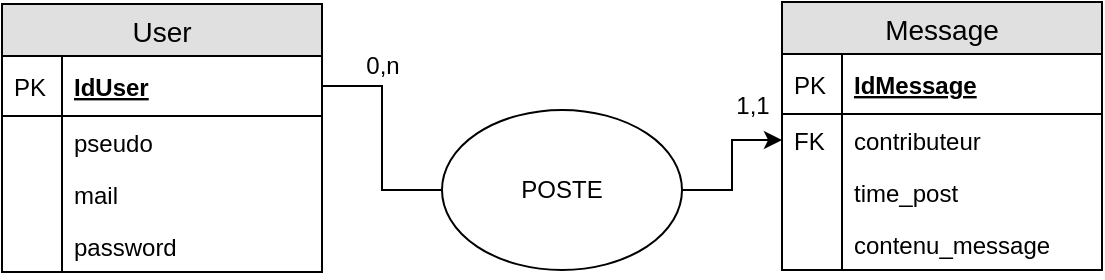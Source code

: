 <mxfile version="12.4.2" type="device" pages="1"><diagram id="vZrmA5aUo2odk_XEz-ZG" name="Page-1"><mxGraphModel dx="526" dy="593" grid="1" gridSize="10" guides="1" tooltips="1" connect="1" arrows="1" fold="1" page="1" pageScale="1" pageWidth="1169" pageHeight="827" math="0" shadow="0"><root><mxCell id="0"/><mxCell id="1" parent="0"/><mxCell id="pInG49oZFxsm8kIXEHw0-5" value="Message" style="swimlane;fontStyle=0;childLayout=stackLayout;horizontal=1;startSize=26;fillColor=#e0e0e0;horizontalStack=0;resizeParent=1;resizeParentMax=0;resizeLast=0;collapsible=1;marginBottom=0;swimlaneFillColor=#ffffff;align=center;fontSize=14;" parent="1" vertex="1"><mxGeometry x="740" y="319" width="160" height="134" as="geometry"/></mxCell><mxCell id="pInG49oZFxsm8kIXEHw0-6" value="IdMessage" style="shape=partialRectangle;top=0;left=0;right=0;bottom=1;align=left;verticalAlign=middle;fillColor=none;spacingLeft=34;spacingRight=4;overflow=hidden;rotatable=0;points=[[0,0.5],[1,0.5]];portConstraint=eastwest;dropTarget=0;fontStyle=5;fontSize=12;" parent="pInG49oZFxsm8kIXEHw0-5" vertex="1"><mxGeometry y="26" width="160" height="30" as="geometry"/></mxCell><mxCell id="pInG49oZFxsm8kIXEHw0-7" value="PK" style="shape=partialRectangle;top=0;left=0;bottom=0;fillColor=none;align=left;verticalAlign=middle;spacingLeft=4;spacingRight=4;overflow=hidden;rotatable=0;points=[];portConstraint=eastwest;part=1;fontSize=12;" parent="pInG49oZFxsm8kIXEHw0-6" vertex="1" connectable="0"><mxGeometry width="30" height="30" as="geometry"/></mxCell><mxCell id="pInG49oZFxsm8kIXEHw0-8" value="contributeur" style="shape=partialRectangle;top=0;left=0;right=0;bottom=0;align=left;verticalAlign=top;fillColor=none;spacingLeft=34;spacingRight=4;overflow=hidden;rotatable=0;points=[[0,0.5],[1,0.5]];portConstraint=eastwest;dropTarget=0;fontSize=12;" parent="pInG49oZFxsm8kIXEHw0-5" vertex="1"><mxGeometry y="56" width="160" height="26" as="geometry"/></mxCell><mxCell id="pInG49oZFxsm8kIXEHw0-9" value="FK" style="shape=partialRectangle;top=0;left=0;bottom=0;fillColor=none;align=left;verticalAlign=top;spacingLeft=4;spacingRight=4;overflow=hidden;rotatable=0;points=[];portConstraint=eastwest;part=1;fontSize=12;" parent="pInG49oZFxsm8kIXEHw0-8" vertex="1" connectable="0"><mxGeometry width="30" height="26" as="geometry"/></mxCell><mxCell id="oOJ9T-rZuW4Pq7peZ1qP-1" value="time_post" style="shape=partialRectangle;top=0;left=0;right=0;bottom=0;align=left;verticalAlign=top;fillColor=none;spacingLeft=34;spacingRight=4;overflow=hidden;rotatable=0;points=[[0,0.5],[1,0.5]];portConstraint=eastwest;dropTarget=0;fontSize=12;" parent="pInG49oZFxsm8kIXEHw0-5" vertex="1"><mxGeometry y="82" width="160" height="26" as="geometry"/></mxCell><mxCell id="oOJ9T-rZuW4Pq7peZ1qP-2" value="" style="shape=partialRectangle;top=0;left=0;bottom=0;fillColor=none;align=left;verticalAlign=top;spacingLeft=4;spacingRight=4;overflow=hidden;rotatable=0;points=[];portConstraint=eastwest;part=1;fontSize=12;" parent="oOJ9T-rZuW4Pq7peZ1qP-1" vertex="1" connectable="0"><mxGeometry width="30" height="26" as="geometry"/></mxCell><mxCell id="pInG49oZFxsm8kIXEHw0-12" value="contenu_message" style="shape=partialRectangle;top=0;left=0;right=0;bottom=0;align=left;verticalAlign=top;fillColor=none;spacingLeft=34;spacingRight=4;overflow=hidden;rotatable=0;points=[[0,0.5],[1,0.5]];portConstraint=eastwest;dropTarget=0;fontSize=12;" parent="pInG49oZFxsm8kIXEHw0-5" vertex="1"><mxGeometry y="108" width="160" height="26" as="geometry"/></mxCell><mxCell id="pInG49oZFxsm8kIXEHw0-13" value="" style="shape=partialRectangle;top=0;left=0;bottom=0;fillColor=none;align=left;verticalAlign=top;spacingLeft=4;spacingRight=4;overflow=hidden;rotatable=0;points=[];portConstraint=eastwest;part=1;fontSize=12;" parent="pInG49oZFxsm8kIXEHw0-12" vertex="1" connectable="0"><mxGeometry width="30" height="26" as="geometry"/></mxCell><mxCell id="oOJ9T-rZuW4Pq7peZ1qP-3" value="User" style="swimlane;fontStyle=0;childLayout=stackLayout;horizontal=1;startSize=26;fillColor=#e0e0e0;horizontalStack=0;resizeParent=1;resizeParentMax=0;resizeLast=0;collapsible=1;marginBottom=0;swimlaneFillColor=#ffffff;align=center;fontSize=14;" parent="1" vertex="1"><mxGeometry x="350" y="320" width="160" height="134" as="geometry"/></mxCell><mxCell id="oOJ9T-rZuW4Pq7peZ1qP-4" value="IdUser" style="shape=partialRectangle;top=0;left=0;right=0;bottom=1;align=left;verticalAlign=middle;fillColor=none;spacingLeft=34;spacingRight=4;overflow=hidden;rotatable=0;points=[[0,0.5],[1,0.5]];portConstraint=eastwest;dropTarget=0;fontStyle=5;fontSize=12;" parent="oOJ9T-rZuW4Pq7peZ1qP-3" vertex="1"><mxGeometry y="26" width="160" height="30" as="geometry"/></mxCell><mxCell id="oOJ9T-rZuW4Pq7peZ1qP-5" value="PK" style="shape=partialRectangle;top=0;left=0;bottom=0;fillColor=none;align=left;verticalAlign=middle;spacingLeft=4;spacingRight=4;overflow=hidden;rotatable=0;points=[];portConstraint=eastwest;part=1;fontSize=12;" parent="oOJ9T-rZuW4Pq7peZ1qP-4" vertex="1" connectable="0"><mxGeometry width="30" height="30" as="geometry"/></mxCell><mxCell id="oOJ9T-rZuW4Pq7peZ1qP-6" value="pseudo" style="shape=partialRectangle;top=0;left=0;right=0;bottom=0;align=left;verticalAlign=top;fillColor=none;spacingLeft=34;spacingRight=4;overflow=hidden;rotatable=0;points=[[0,0.5],[1,0.5]];portConstraint=eastwest;dropTarget=0;fontSize=12;" parent="oOJ9T-rZuW4Pq7peZ1qP-3" vertex="1"><mxGeometry y="56" width="160" height="26" as="geometry"/></mxCell><mxCell id="oOJ9T-rZuW4Pq7peZ1qP-7" value="" style="shape=partialRectangle;top=0;left=0;bottom=0;fillColor=none;align=left;verticalAlign=top;spacingLeft=4;spacingRight=4;overflow=hidden;rotatable=0;points=[];portConstraint=eastwest;part=1;fontSize=12;" parent="oOJ9T-rZuW4Pq7peZ1qP-6" vertex="1" connectable="0"><mxGeometry width="30" height="26" as="geometry"/></mxCell><mxCell id="oOJ9T-rZuW4Pq7peZ1qP-8" value="mail" style="shape=partialRectangle;top=0;left=0;right=0;bottom=0;align=left;verticalAlign=top;fillColor=none;spacingLeft=34;spacingRight=4;overflow=hidden;rotatable=0;points=[[0,0.5],[1,0.5]];portConstraint=eastwest;dropTarget=0;fontSize=12;" parent="oOJ9T-rZuW4Pq7peZ1qP-3" vertex="1"><mxGeometry y="82" width="160" height="26" as="geometry"/></mxCell><mxCell id="oOJ9T-rZuW4Pq7peZ1qP-9" value="" style="shape=partialRectangle;top=0;left=0;bottom=0;fillColor=none;align=left;verticalAlign=top;spacingLeft=4;spacingRight=4;overflow=hidden;rotatable=0;points=[];portConstraint=eastwest;part=1;fontSize=12;" parent="oOJ9T-rZuW4Pq7peZ1qP-8" vertex="1" connectable="0"><mxGeometry width="30" height="26" as="geometry"/></mxCell><mxCell id="oOJ9T-rZuW4Pq7peZ1qP-10" value="password" style="shape=partialRectangle;top=0;left=0;right=0;bottom=0;align=left;verticalAlign=top;fillColor=none;spacingLeft=34;spacingRight=4;overflow=hidden;rotatable=0;points=[[0,0.5],[1,0.5]];portConstraint=eastwest;dropTarget=0;fontSize=12;" parent="oOJ9T-rZuW4Pq7peZ1qP-3" vertex="1"><mxGeometry y="108" width="160" height="26" as="geometry"/></mxCell><mxCell id="oOJ9T-rZuW4Pq7peZ1qP-11" value="" style="shape=partialRectangle;top=0;left=0;bottom=0;fillColor=none;align=left;verticalAlign=top;spacingLeft=4;spacingRight=4;overflow=hidden;rotatable=0;points=[];portConstraint=eastwest;part=1;fontSize=12;" parent="oOJ9T-rZuW4Pq7peZ1qP-10" vertex="1" connectable="0"><mxGeometry width="30" height="26" as="geometry"/></mxCell><mxCell id="oOJ9T-rZuW4Pq7peZ1qP-14" style="edgeStyle=orthogonalEdgeStyle;rounded=0;orthogonalLoop=1;jettySize=auto;html=1;exitX=1;exitY=0.5;exitDx=0;exitDy=0;entryX=0;entryY=0.5;entryDx=0;entryDy=0;" parent="1" source="oOJ9T-rZuW4Pq7peZ1qP-16" target="pInG49oZFxsm8kIXEHw0-8" edge="1"><mxGeometry relative="1" as="geometry"/></mxCell><mxCell id="oOJ9T-rZuW4Pq7peZ1qP-16" value="POSTE" style="ellipse;whiteSpace=wrap;html=1;" parent="1" vertex="1"><mxGeometry x="570" y="373" width="120" height="80" as="geometry"/></mxCell><mxCell id="oOJ9T-rZuW4Pq7peZ1qP-17" style="edgeStyle=orthogonalEdgeStyle;rounded=0;orthogonalLoop=1;jettySize=auto;html=1;exitX=1;exitY=0.5;exitDx=0;exitDy=0;entryX=0;entryY=0.5;entryDx=0;entryDy=0;endArrow=none;endFill=0;" parent="1" source="oOJ9T-rZuW4Pq7peZ1qP-4" target="oOJ9T-rZuW4Pq7peZ1qP-16" edge="1"><mxGeometry relative="1" as="geometry"><mxPoint x="510" y="351" as="sourcePoint"/><mxPoint x="730" y="379" as="targetPoint"/></mxGeometry></mxCell><mxCell id="oOJ9T-rZuW4Pq7peZ1qP-18" value="0,n" style="text;html=1;align=center;verticalAlign=middle;resizable=0;points=[];;autosize=1;" parent="1" vertex="1"><mxGeometry x="525" y="341" width="30" height="20" as="geometry"/></mxCell><mxCell id="oOJ9T-rZuW4Pq7peZ1qP-19" value="1,1" style="text;html=1;align=center;verticalAlign=middle;resizable=0;points=[];;autosize=1;" parent="1" vertex="1"><mxGeometry x="710" y="361" width="30" height="20" as="geometry"/></mxCell></root></mxGraphModel></diagram></mxfile>